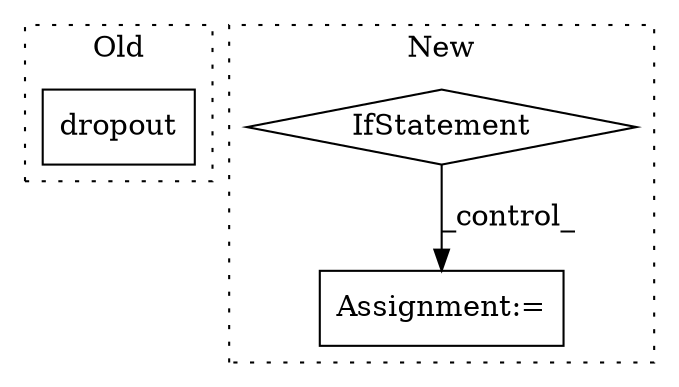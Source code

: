 digraph G {
subgraph cluster0 {
1 [label="dropout" a="32" s="2679,2732" l="8,1" shape="box"];
label = "Old";
style="dotted";
}
subgraph cluster1 {
2 [label="IfStatement" a="25" s="2762,2780" l="4,2" shape="diamond"];
3 [label="Assignment:=" a="7" s="2800" l="2" shape="box"];
label = "New";
style="dotted";
}
2 -> 3 [label="_control_"];
}